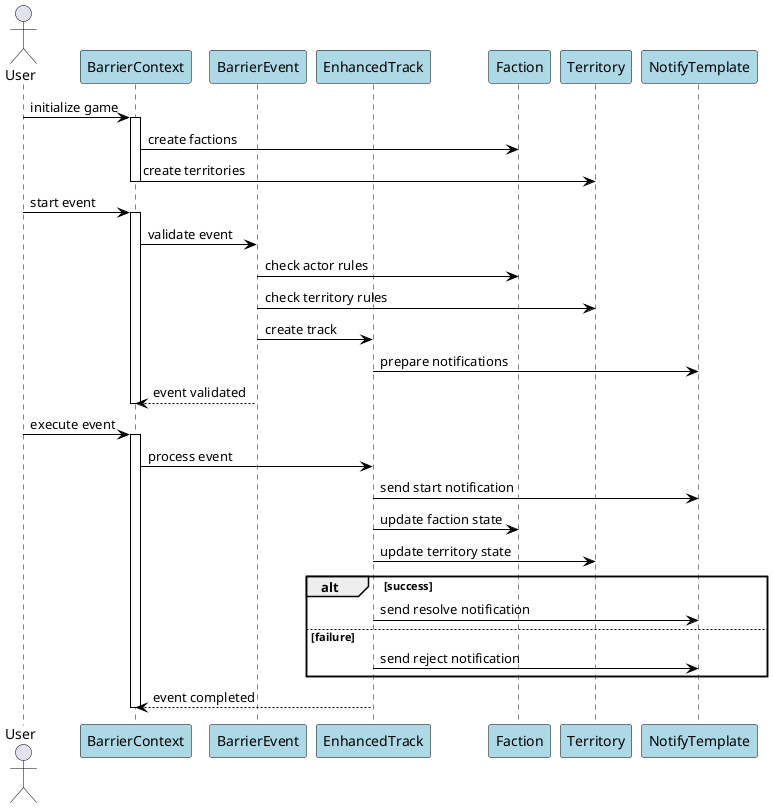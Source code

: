 @startuml
skinparam sequence {
    ArrowColor #000000
    ActorBorderColor #000000
    LifeLineBorderColor #000000
    ParticipantBorderColor #000000
    ParticipantBackgroundColor LightBlue
}

actor User
participant "BarrierContext" as BC
participant "BarrierEvent" as BE
participant "EnhancedTrack" as ET
participant "Faction" as F
participant "Territory" as T
participant "NotifyTemplate" as NT

User -> BC: initialize game
activate BC
BC -> F: create factions
BC -> T: create territories
deactivate BC

User -> BC: start event
activate BC
BC -> BE: validate event
BE -> F: check actor rules
BE -> T: check territory rules
BE -> ET: create track
ET -> NT: prepare notifications
BC <-- BE: event validated
deactivate BC

User -> BC: execute event
activate BC
BC -> ET: process event
ET -> NT: send start notification
ET -> F: update faction state
ET -> T: update territory state
alt success
    ET -> NT: send resolve notification
else failure
    ET -> NT: send reject notification
end
BC <-- ET: event completed
deactivate BC

@enduml 
